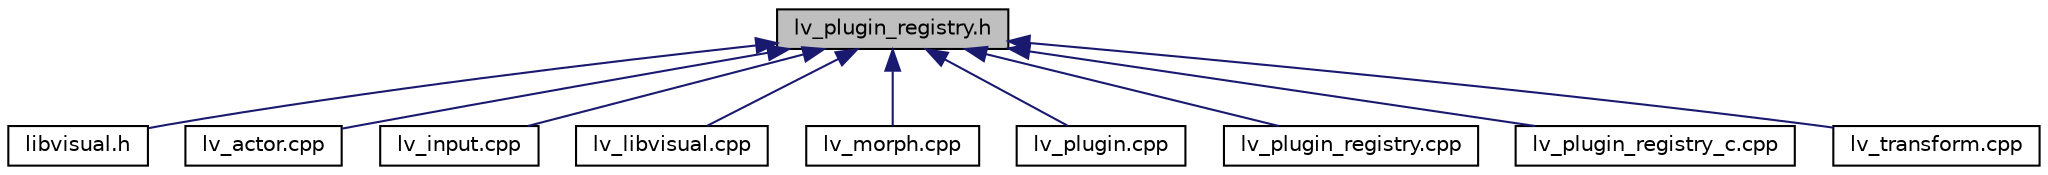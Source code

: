 digraph G
{
  edge [fontname="Helvetica",fontsize="10",labelfontname="Helvetica",labelfontsize="10"];
  node [fontname="Helvetica",fontsize="10",shape=record];
  Node1 [label="lv_plugin_registry.h",height=0.2,width=0.4,color="black", fillcolor="grey75", style="filled" fontcolor="black"];
  Node1 -> Node2 [dir="back",color="midnightblue",fontsize="10",style="solid",fontname="Helvetica"];
  Node2 [label="libvisual.h",height=0.2,width=0.4,color="black", fillcolor="white", style="filled",URL="$libvisual_8h.html"];
  Node1 -> Node3 [dir="back",color="midnightblue",fontsize="10",style="solid",fontname="Helvetica"];
  Node3 [label="lv_actor.cpp",height=0.2,width=0.4,color="black", fillcolor="white", style="filled",URL="$lv__actor_8cpp.html"];
  Node1 -> Node4 [dir="back",color="midnightblue",fontsize="10",style="solid",fontname="Helvetica"];
  Node4 [label="lv_input.cpp",height=0.2,width=0.4,color="black", fillcolor="white", style="filled",URL="$lv__input_8cpp.html"];
  Node1 -> Node5 [dir="back",color="midnightblue",fontsize="10",style="solid",fontname="Helvetica"];
  Node5 [label="lv_libvisual.cpp",height=0.2,width=0.4,color="black", fillcolor="white", style="filled",URL="$lv__libvisual_8cpp.html"];
  Node1 -> Node6 [dir="back",color="midnightblue",fontsize="10",style="solid",fontname="Helvetica"];
  Node6 [label="lv_morph.cpp",height=0.2,width=0.4,color="black", fillcolor="white", style="filled",URL="$lv__morph_8cpp.html"];
  Node1 -> Node7 [dir="back",color="midnightblue",fontsize="10",style="solid",fontname="Helvetica"];
  Node7 [label="lv_plugin.cpp",height=0.2,width=0.4,color="black", fillcolor="white", style="filled",URL="$lv__plugin_8cpp.html"];
  Node1 -> Node8 [dir="back",color="midnightblue",fontsize="10",style="solid",fontname="Helvetica"];
  Node8 [label="lv_plugin_registry.cpp",height=0.2,width=0.4,color="black", fillcolor="white", style="filled",URL="$lv__plugin__registry_8cpp.html"];
  Node1 -> Node9 [dir="back",color="midnightblue",fontsize="10",style="solid",fontname="Helvetica"];
  Node9 [label="lv_plugin_registry_c.cpp",height=0.2,width=0.4,color="black", fillcolor="white", style="filled",URL="$lv__plugin__registry__c_8cpp.html"];
  Node1 -> Node10 [dir="back",color="midnightblue",fontsize="10",style="solid",fontname="Helvetica"];
  Node10 [label="lv_transform.cpp",height=0.2,width=0.4,color="black", fillcolor="white", style="filled",URL="$lv__transform_8cpp.html"];
}
